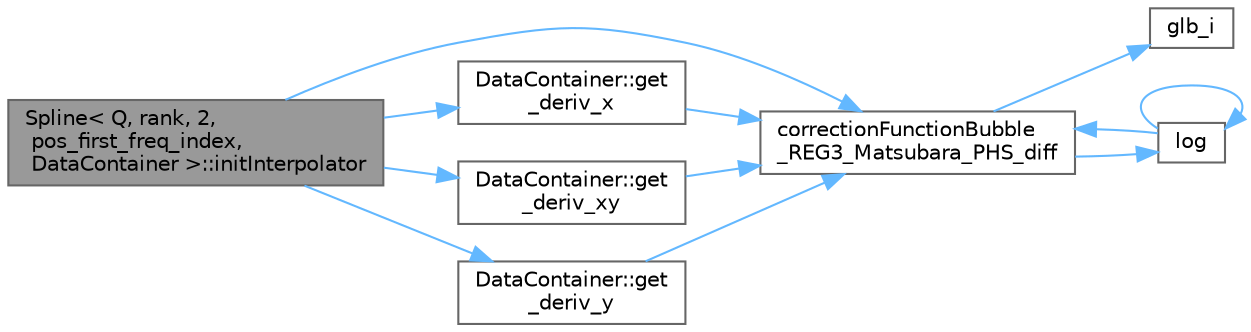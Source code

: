digraph "Spline&lt; Q, rank, 2, pos_first_freq_index, DataContainer &gt;::initInterpolator"
{
 // INTERACTIVE_SVG=YES
 // LATEX_PDF_SIZE
  bgcolor="transparent";
  edge [fontname=Helvetica,fontsize=10,labelfontname=Helvetica,labelfontsize=10];
  node [fontname=Helvetica,fontsize=10,shape=box,height=0.2,width=0.4];
  rankdir="LR";
  Node1 [id="Node000001",label="Spline\< Q, rank, 2,\l pos_first_freq_index,\l DataContainer \>::initInterpolator",height=0.2,width=0.4,color="gray40", fillcolor="grey60", style="filled", fontcolor="black",tooltip=" "];
  Node1 -> Node2 [id="edge1_Node000001_Node000002",color="steelblue1",style="solid",tooltip=" "];
  Node2 [id="Node000002",label="correctionFunctionBubble\l_REG3_Matsubara_PHS_diff",height=0.2,width=0.4,color="grey40", fillcolor="white", style="filled",URL="$dd/dea/bubble__corrections_8hpp.html#aff27784f97591f505f77ff0065ab57af",tooltip=" "];
  Node2 -> Node3 [id="edge2_Node000002_Node000003",color="steelblue1",style="solid",tooltip=" "];
  Node3 [id="Node000003",label="glb_i",height=0.2,width=0.4,color="grey40", fillcolor="white", style="filled",URL="$d7/d59/data__structures_8hpp.html#ae0c8f095bd2588bb4d374b002c94a90d",tooltip=" "];
  Node2 -> Node4 [id="edge3_Node000002_Node000004",color="steelblue1",style="solid",tooltip=" "];
  Node4 [id="Node000004",label="log",height=0.2,width=0.4,color="grey40", fillcolor="white", style="filled",URL="$d7/d43/KramersKronig_8c_09_09.html#ad9512117c829517886f44895ef9ece90",tooltip=" "];
  Node4 -> Node2 [id="edge4_Node000004_Node000002",color="steelblue1",style="solid",tooltip=" "];
  Node4 -> Node4 [id="edge5_Node000004_Node000004",color="steelblue1",style="solid",tooltip=" "];
  Node1 -> Node5 [id="edge6_Node000001_Node000005",color="steelblue1",style="solid",tooltip=" "];
  Node5 [id="Node000005",label="DataContainer::get\l_deriv_x",height=0.2,width=0.4,color="grey40", fillcolor="white", style="filled",URL="$d3/dd8/classDataContainer.html#a1e4aff133ed7ad003cd8efaf466783bf",tooltip=" "];
  Node5 -> Node2 [id="edge7_Node000005_Node000002",color="steelblue1",style="solid",tooltip=" "];
  Node1 -> Node6 [id="edge8_Node000001_Node000006",color="steelblue1",style="solid",tooltip=" "];
  Node6 [id="Node000006",label="DataContainer::get\l_deriv_xy",height=0.2,width=0.4,color="grey40", fillcolor="white", style="filled",URL="$d3/dd8/classDataContainer.html#a4b719c9932d2bde346913be47f3d34e3",tooltip=" "];
  Node6 -> Node2 [id="edge9_Node000006_Node000002",color="steelblue1",style="solid",tooltip=" "];
  Node1 -> Node7 [id="edge10_Node000001_Node000007",color="steelblue1",style="solid",tooltip=" "];
  Node7 [id="Node000007",label="DataContainer::get\l_deriv_y",height=0.2,width=0.4,color="grey40", fillcolor="white", style="filled",URL="$d3/dd8/classDataContainer.html#a247037141039bb1ea2d92822a27aaa13",tooltip=" "];
  Node7 -> Node2 [id="edge11_Node000007_Node000002",color="steelblue1",style="solid",tooltip=" "];
}
